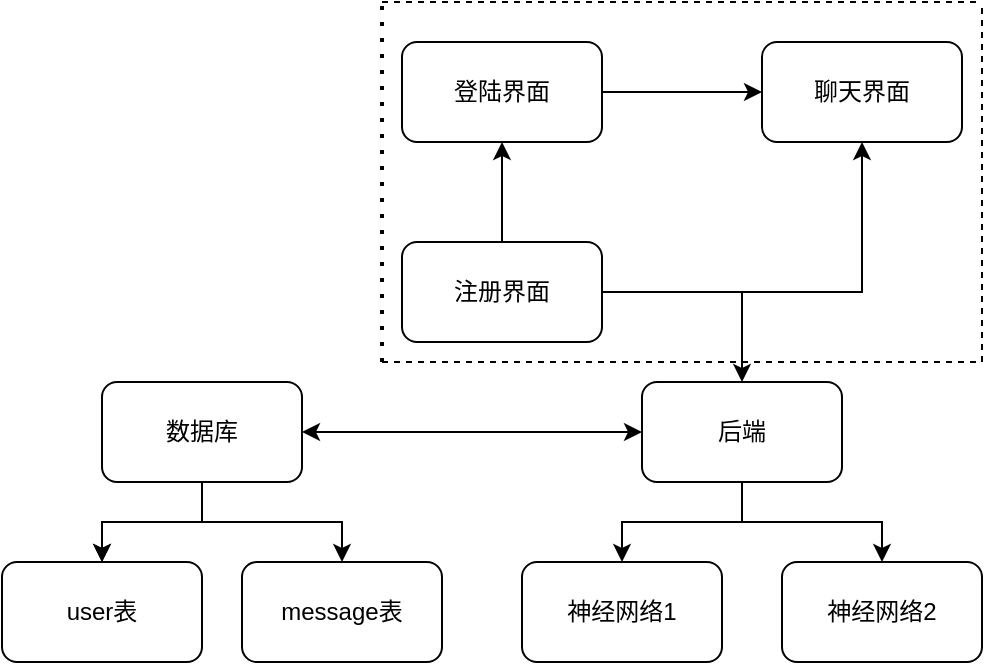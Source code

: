 <mxfile version="13.5.7" type="device"><diagram id="kgpKYQtTHZ0yAKxKKP6v" name="Page-1"><mxGraphModel dx="640" dy="402" grid="1" gridSize="10" guides="1" tooltips="1" connect="1" arrows="1" fold="1" page="1" pageScale="1" pageWidth="850" pageHeight="1100" math="0" shadow="0"><root><mxCell id="0"/><mxCell id="1" parent="0"/><mxCell id="gchPPPJfLfOdcxpdE7mD-32" value="" style="edgeStyle=orthogonalEdgeStyle;rounded=0;orthogonalLoop=1;jettySize=auto;html=1;" edge="1" parent="1" source="gchPPPJfLfOdcxpdE7mD-30" target="gchPPPJfLfOdcxpdE7mD-31"><mxGeometry relative="1" as="geometry"/></mxCell><mxCell id="gchPPPJfLfOdcxpdE7mD-30" value="登陆界面" style="shape=ext;rounded=1;html=1;whiteSpace=wrap;" vertex="1" parent="1"><mxGeometry x="250" y="520" width="100" height="50" as="geometry"/></mxCell><mxCell id="gchPPPJfLfOdcxpdE7mD-31" value="聊天界面" style="shape=ext;rounded=1;html=1;whiteSpace=wrap;" vertex="1" parent="1"><mxGeometry x="430" y="520" width="100" height="50" as="geometry"/></mxCell><mxCell id="gchPPPJfLfOdcxpdE7mD-35" style="edgeStyle=orthogonalEdgeStyle;rounded=0;orthogonalLoop=1;jettySize=auto;html=1;exitX=0.5;exitY=0;exitDx=0;exitDy=0;entryX=0.5;entryY=1;entryDx=0;entryDy=0;" edge="1" parent="1" source="gchPPPJfLfOdcxpdE7mD-33" target="gchPPPJfLfOdcxpdE7mD-30"><mxGeometry relative="1" as="geometry"/></mxCell><mxCell id="gchPPPJfLfOdcxpdE7mD-36" style="edgeStyle=orthogonalEdgeStyle;rounded=0;orthogonalLoop=1;jettySize=auto;html=1;entryX=0.5;entryY=1;entryDx=0;entryDy=0;" edge="1" parent="1" source="gchPPPJfLfOdcxpdE7mD-33" target="gchPPPJfLfOdcxpdE7mD-31"><mxGeometry relative="1" as="geometry"/></mxCell><mxCell id="gchPPPJfLfOdcxpdE7mD-46" style="edgeStyle=orthogonalEdgeStyle;rounded=0;orthogonalLoop=1;jettySize=auto;html=1;" edge="1" parent="1" source="gchPPPJfLfOdcxpdE7mD-33" target="gchPPPJfLfOdcxpdE7mD-54"><mxGeometry relative="1" as="geometry"/></mxCell><mxCell id="gchPPPJfLfOdcxpdE7mD-33" value="注册界面" style="whiteSpace=wrap;html=1;rounded=1;" vertex="1" parent="1"><mxGeometry x="250" y="620" width="100" height="50" as="geometry"/></mxCell><mxCell id="gchPPPJfLfOdcxpdE7mD-37" value="" style="endArrow=none;dashed=1;html=1;" edge="1" parent="1"><mxGeometry width="50" height="50" relative="1" as="geometry"><mxPoint x="240" y="680" as="sourcePoint"/><mxPoint x="540" y="680" as="targetPoint"/></mxGeometry></mxCell><mxCell id="gchPPPJfLfOdcxpdE7mD-38" value="" style="endArrow=none;dashed=1;html=1;dashPattern=1 3;strokeWidth=2;" edge="1" parent="1"><mxGeometry width="50" height="50" relative="1" as="geometry"><mxPoint x="240" y="680" as="sourcePoint"/><mxPoint x="240" y="500" as="targetPoint"/></mxGeometry></mxCell><mxCell id="gchPPPJfLfOdcxpdE7mD-39" value="" style="endArrow=none;dashed=1;html=1;" edge="1" parent="1"><mxGeometry width="50" height="50" relative="1" as="geometry"><mxPoint x="240" y="500" as="sourcePoint"/><mxPoint x="540" y="500" as="targetPoint"/></mxGeometry></mxCell><mxCell id="gchPPPJfLfOdcxpdE7mD-40" value="" style="endArrow=none;dashed=1;html=1;" edge="1" parent="1"><mxGeometry width="50" height="50" relative="1" as="geometry"><mxPoint x="540" y="680" as="sourcePoint"/><mxPoint x="540" y="500" as="targetPoint"/></mxGeometry></mxCell><mxCell id="gchPPPJfLfOdcxpdE7mD-50" value="" style="edgeStyle=orthogonalEdgeStyle;rounded=0;orthogonalLoop=1;jettySize=auto;html=1;" edge="1" parent="1" source="gchPPPJfLfOdcxpdE7mD-41" target="gchPPPJfLfOdcxpdE7mD-49"><mxGeometry relative="1" as="geometry"/></mxCell><mxCell id="gchPPPJfLfOdcxpdE7mD-51" value="" style="edgeStyle=orthogonalEdgeStyle;rounded=0;orthogonalLoop=1;jettySize=auto;html=1;" edge="1" parent="1" source="gchPPPJfLfOdcxpdE7mD-41" target="gchPPPJfLfOdcxpdE7mD-49"><mxGeometry relative="1" as="geometry"/></mxCell><mxCell id="gchPPPJfLfOdcxpdE7mD-53" value="" style="edgeStyle=orthogonalEdgeStyle;rounded=0;orthogonalLoop=1;jettySize=auto;html=1;" edge="1" parent="1" source="gchPPPJfLfOdcxpdE7mD-41" target="gchPPPJfLfOdcxpdE7mD-52"><mxGeometry relative="1" as="geometry"/></mxCell><mxCell id="gchPPPJfLfOdcxpdE7mD-41" value="数据库" style="whiteSpace=wrap;html=1;rounded=1;" vertex="1" parent="1"><mxGeometry x="100" y="690" width="100" height="50" as="geometry"/></mxCell><mxCell id="gchPPPJfLfOdcxpdE7mD-49" value="user表" style="whiteSpace=wrap;html=1;rounded=1;" vertex="1" parent="1"><mxGeometry x="50" y="780" width="100" height="50" as="geometry"/></mxCell><mxCell id="gchPPPJfLfOdcxpdE7mD-52" value="message表" style="whiteSpace=wrap;html=1;rounded=1;" vertex="1" parent="1"><mxGeometry x="170" y="780" width="100" height="50" as="geometry"/></mxCell><mxCell id="gchPPPJfLfOdcxpdE7mD-57" value="" style="edgeStyle=orthogonalEdgeStyle;rounded=0;orthogonalLoop=1;jettySize=auto;html=1;" edge="1" parent="1" source="gchPPPJfLfOdcxpdE7mD-54" target="gchPPPJfLfOdcxpdE7mD-56"><mxGeometry relative="1" as="geometry"/></mxCell><mxCell id="gchPPPJfLfOdcxpdE7mD-59" value="" style="edgeStyle=orthogonalEdgeStyle;rounded=0;orthogonalLoop=1;jettySize=auto;html=1;" edge="1" parent="1" source="gchPPPJfLfOdcxpdE7mD-54" target="gchPPPJfLfOdcxpdE7mD-58"><mxGeometry relative="1" as="geometry"/></mxCell><mxCell id="gchPPPJfLfOdcxpdE7mD-54" value="后端" style="whiteSpace=wrap;html=1;rounded=1;" vertex="1" parent="1"><mxGeometry x="370" y="690" width="100" height="50" as="geometry"/></mxCell><mxCell id="gchPPPJfLfOdcxpdE7mD-56" value="神经网络1" style="whiteSpace=wrap;html=1;rounded=1;" vertex="1" parent="1"><mxGeometry x="310" y="780" width="100" height="50" as="geometry"/></mxCell><mxCell id="gchPPPJfLfOdcxpdE7mD-58" value="神经网络2" style="whiteSpace=wrap;html=1;rounded=1;" vertex="1" parent="1"><mxGeometry x="440" y="780" width="100" height="50" as="geometry"/></mxCell><mxCell id="gchPPPJfLfOdcxpdE7mD-64" value="" style="endArrow=classic;startArrow=classic;html=1;entryX=0;entryY=0.5;entryDx=0;entryDy=0;exitX=1;exitY=0.5;exitDx=0;exitDy=0;" edge="1" parent="1" source="gchPPPJfLfOdcxpdE7mD-41" target="gchPPPJfLfOdcxpdE7mD-54"><mxGeometry width="50" height="50" relative="1" as="geometry"><mxPoint x="220" y="740" as="sourcePoint"/><mxPoint x="270" y="690" as="targetPoint"/></mxGeometry></mxCell></root></mxGraphModel></diagram></mxfile>
